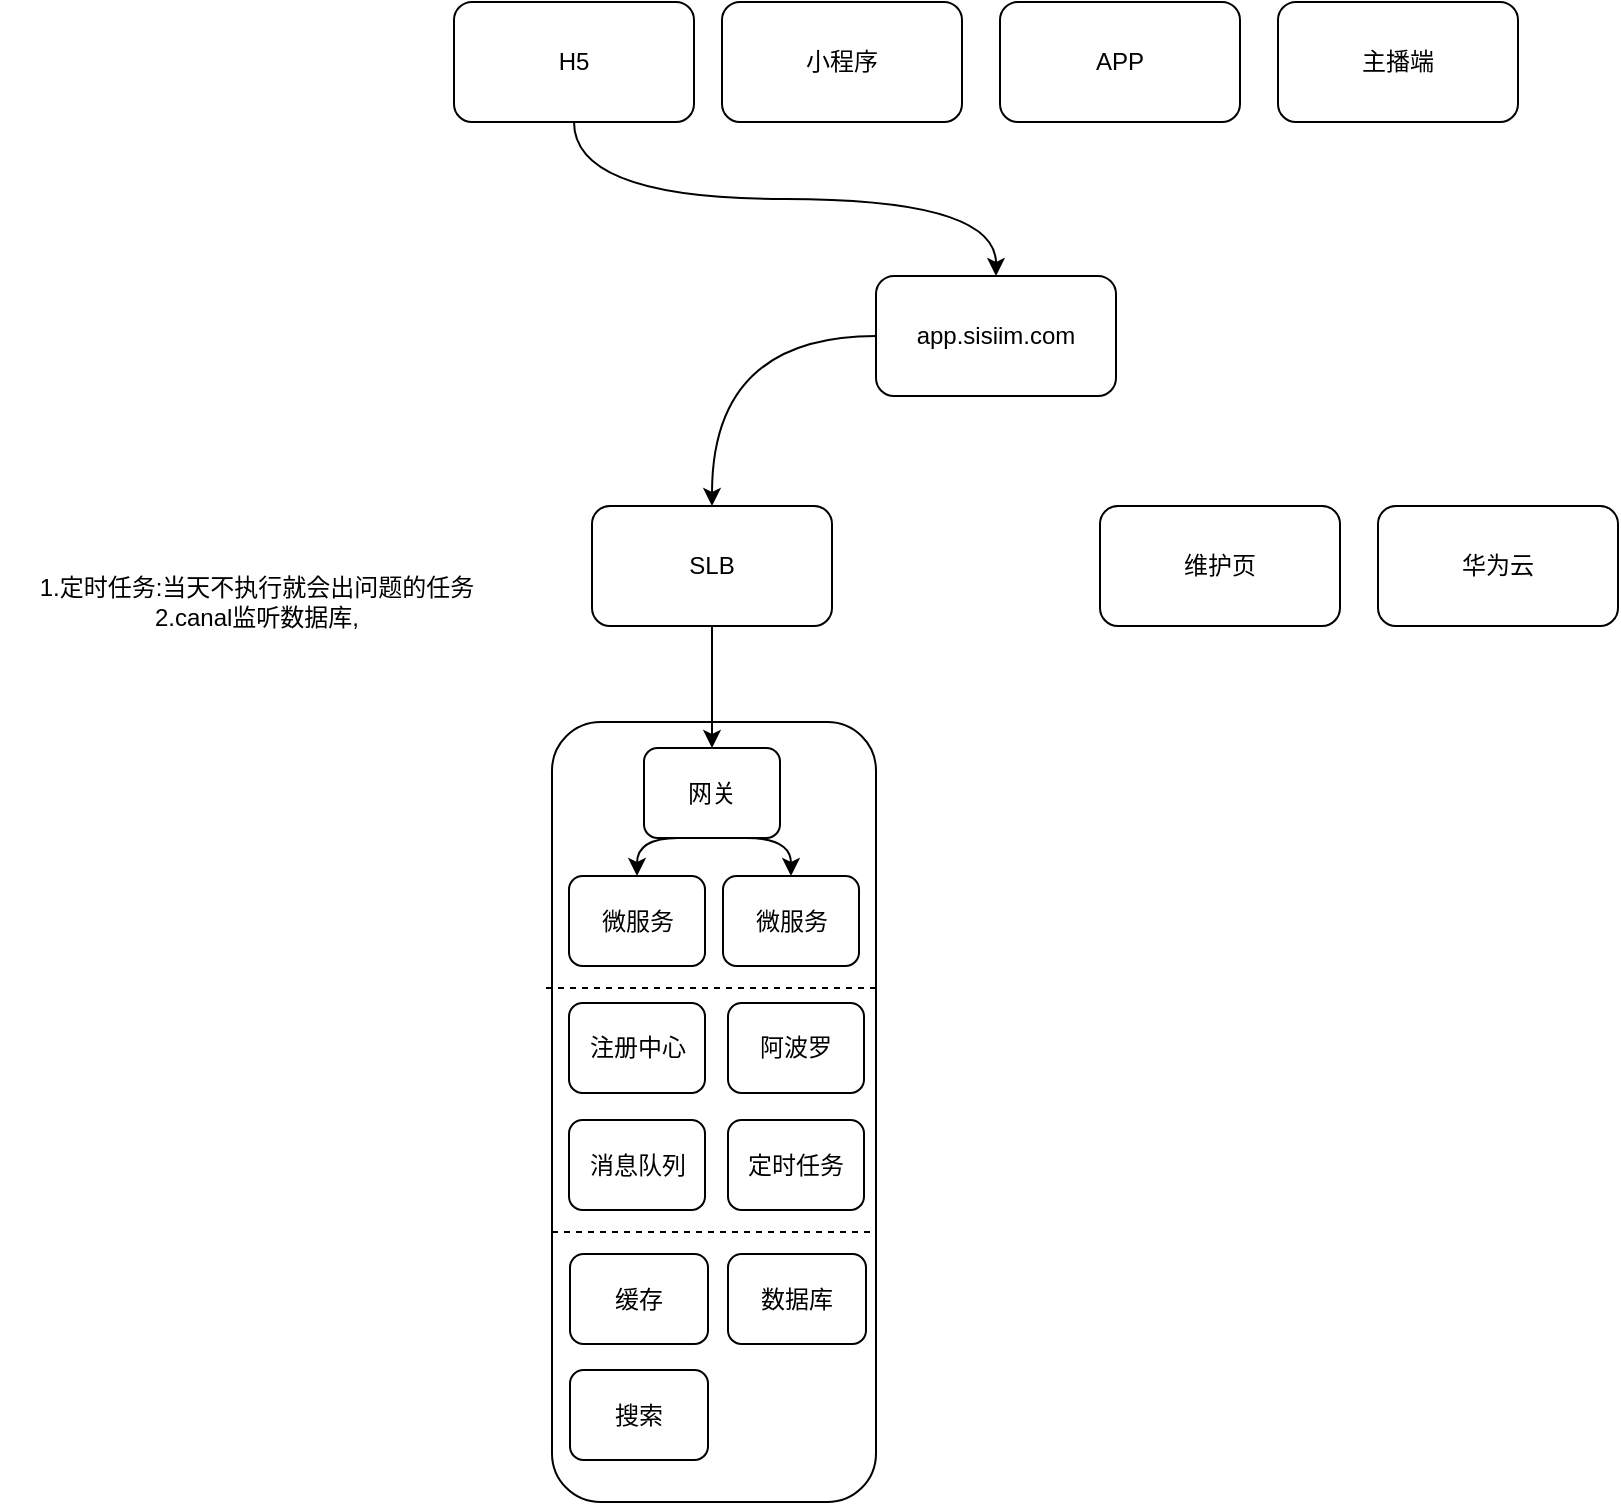 <mxfile version="14.1.8" type="github">
  <diagram id="KDqxreiP4ad8gOxXgdTT" name="第 1 页">
    <mxGraphModel dx="1773" dy="1739" grid="0" gridSize="10" guides="1" tooltips="1" connect="1" arrows="1" fold="1" page="1" pageScale="1" pageWidth="827" pageHeight="1169" math="0" shadow="0">
      <root>
        <mxCell id="0" />
        <mxCell id="1" parent="0" />
        <mxCell id="CtFvst-kLlxkVtz9HqXl-6" value="" style="rounded=1;whiteSpace=wrap;html=1;" vertex="1" parent="1">
          <mxGeometry x="19" y="300" width="162" height="390" as="geometry" />
        </mxCell>
        <mxCell id="CtFvst-kLlxkVtz9HqXl-5" style="edgeStyle=orthogonalEdgeStyle;orthogonalLoop=1;jettySize=auto;html=1;exitX=0;exitY=0.5;exitDx=0;exitDy=0;curved=1;" edge="1" parent="1" source="CtFvst-kLlxkVtz9HqXl-1" target="CtFvst-kLlxkVtz9HqXl-2">
          <mxGeometry relative="1" as="geometry" />
        </mxCell>
        <mxCell id="CtFvst-kLlxkVtz9HqXl-1" value="app.sisiim.com" style="rounded=1;whiteSpace=wrap;html=1;" vertex="1" parent="1">
          <mxGeometry x="181" y="77" width="120" height="60" as="geometry" />
        </mxCell>
        <mxCell id="CtFvst-kLlxkVtz9HqXl-21" style="edgeStyle=orthogonalEdgeStyle;curved=1;orthogonalLoop=1;jettySize=auto;html=1;exitX=0.5;exitY=1;exitDx=0;exitDy=0;" edge="1" parent="1" source="CtFvst-kLlxkVtz9HqXl-2" target="CtFvst-kLlxkVtz9HqXl-18">
          <mxGeometry relative="1" as="geometry" />
        </mxCell>
        <mxCell id="CtFvst-kLlxkVtz9HqXl-2" value="SLB" style="rounded=1;whiteSpace=wrap;html=1;" vertex="1" parent="1">
          <mxGeometry x="39" y="192" width="120" height="60" as="geometry" />
        </mxCell>
        <mxCell id="CtFvst-kLlxkVtz9HqXl-3" value="维护页" style="rounded=1;whiteSpace=wrap;html=1;" vertex="1" parent="1">
          <mxGeometry x="293" y="192" width="120" height="60" as="geometry" />
        </mxCell>
        <mxCell id="CtFvst-kLlxkVtz9HqXl-4" value="华为云" style="rounded=1;whiteSpace=wrap;html=1;" vertex="1" parent="1">
          <mxGeometry x="432" y="192" width="120" height="60" as="geometry" />
        </mxCell>
        <mxCell id="CtFvst-kLlxkVtz9HqXl-15" style="edgeStyle=orthogonalEdgeStyle;orthogonalLoop=1;jettySize=auto;html=1;exitX=0.5;exitY=1;exitDx=0;exitDy=0;curved=1;" edge="1" parent="1" source="CtFvst-kLlxkVtz9HqXl-10" target="CtFvst-kLlxkVtz9HqXl-1">
          <mxGeometry relative="1" as="geometry" />
        </mxCell>
        <mxCell id="CtFvst-kLlxkVtz9HqXl-10" value="H5" style="rounded=1;whiteSpace=wrap;html=1;" vertex="1" parent="1">
          <mxGeometry x="-30" y="-60" width="120" height="60" as="geometry" />
        </mxCell>
        <mxCell id="CtFvst-kLlxkVtz9HqXl-11" value="小程序" style="rounded=1;whiteSpace=wrap;html=1;" vertex="1" parent="1">
          <mxGeometry x="104" y="-60" width="120" height="60" as="geometry" />
        </mxCell>
        <mxCell id="CtFvst-kLlxkVtz9HqXl-12" value="APP" style="rounded=1;whiteSpace=wrap;html=1;" vertex="1" parent="1">
          <mxGeometry x="243" y="-60" width="120" height="60" as="geometry" />
        </mxCell>
        <mxCell id="CtFvst-kLlxkVtz9HqXl-13" value="主播端" style="rounded=1;whiteSpace=wrap;html=1;" vertex="1" parent="1">
          <mxGeometry x="382" y="-60" width="120" height="60" as="geometry" />
        </mxCell>
        <mxCell id="CtFvst-kLlxkVtz9HqXl-16" value="微服务" style="rounded=1;whiteSpace=wrap;html=1;" vertex="1" parent="1">
          <mxGeometry x="27.5" y="377" width="68" height="45" as="geometry" />
        </mxCell>
        <mxCell id="CtFvst-kLlxkVtz9HqXl-17" value="微服务" style="rounded=1;whiteSpace=wrap;html=1;" vertex="1" parent="1">
          <mxGeometry x="104.5" y="377" width="68" height="45" as="geometry" />
        </mxCell>
        <mxCell id="CtFvst-kLlxkVtz9HqXl-23" style="edgeStyle=orthogonalEdgeStyle;curved=1;orthogonalLoop=1;jettySize=auto;html=1;exitX=0.75;exitY=1;exitDx=0;exitDy=0;entryX=0.5;entryY=0;entryDx=0;entryDy=0;" edge="1" parent="1" source="CtFvst-kLlxkVtz9HqXl-18" target="CtFvst-kLlxkVtz9HqXl-17">
          <mxGeometry relative="1" as="geometry" />
        </mxCell>
        <mxCell id="CtFvst-kLlxkVtz9HqXl-25" style="edgeStyle=orthogonalEdgeStyle;curved=1;orthogonalLoop=1;jettySize=auto;html=1;exitX=0.25;exitY=1;exitDx=0;exitDy=0;entryX=0.5;entryY=0;entryDx=0;entryDy=0;" edge="1" parent="1" source="CtFvst-kLlxkVtz9HqXl-18" target="CtFvst-kLlxkVtz9HqXl-16">
          <mxGeometry relative="1" as="geometry" />
        </mxCell>
        <mxCell id="CtFvst-kLlxkVtz9HqXl-18" value="网关" style="rounded=1;whiteSpace=wrap;html=1;" vertex="1" parent="1">
          <mxGeometry x="65" y="313" width="68" height="45" as="geometry" />
        </mxCell>
        <mxCell id="CtFvst-kLlxkVtz9HqXl-26" value="" style="endArrow=none;dashed=1;html=1;" edge="1" parent="1">
          <mxGeometry width="50" height="50" relative="1" as="geometry">
            <mxPoint x="16" y="433" as="sourcePoint" />
            <mxPoint x="183" y="433" as="targetPoint" />
          </mxGeometry>
        </mxCell>
        <mxCell id="CtFvst-kLlxkVtz9HqXl-27" value="注册中心" style="rounded=1;whiteSpace=wrap;html=1;" vertex="1" parent="1">
          <mxGeometry x="27.5" y="440.5" width="68" height="45" as="geometry" />
        </mxCell>
        <mxCell id="CtFvst-kLlxkVtz9HqXl-28" value="阿波罗" style="rounded=1;whiteSpace=wrap;html=1;" vertex="1" parent="1">
          <mxGeometry x="107" y="440.5" width="68" height="45" as="geometry" />
        </mxCell>
        <mxCell id="CtFvst-kLlxkVtz9HqXl-29" value="消息队列" style="rounded=1;whiteSpace=wrap;html=1;" vertex="1" parent="1">
          <mxGeometry x="27.5" y="499" width="68" height="45" as="geometry" />
        </mxCell>
        <mxCell id="CtFvst-kLlxkVtz9HqXl-30" value="&lt;span&gt;定时任务&lt;/span&gt;" style="rounded=1;whiteSpace=wrap;html=1;" vertex="1" parent="1">
          <mxGeometry x="107" y="499" width="68" height="45" as="geometry" />
        </mxCell>
        <mxCell id="CtFvst-kLlxkVtz9HqXl-31" value="" style="endArrow=none;dashed=1;html=1;entryX=1;entryY=0.654;entryDx=0;entryDy=0;entryPerimeter=0;exitX=0;exitY=0.654;exitDx=0;exitDy=0;exitPerimeter=0;" edge="1" parent="1" source="CtFvst-kLlxkVtz9HqXl-6" target="CtFvst-kLlxkVtz9HqXl-6">
          <mxGeometry width="50" height="50" relative="1" as="geometry">
            <mxPoint x="19" y="597" as="sourcePoint" />
            <mxPoint x="69" y="547" as="targetPoint" />
          </mxGeometry>
        </mxCell>
        <mxCell id="CtFvst-kLlxkVtz9HqXl-32" value="1.定时任务:当天不执行就会出问题的任务&lt;br&gt;2.canal监听数据库," style="text;html=1;strokeColor=none;fillColor=none;align=center;verticalAlign=middle;whiteSpace=wrap;rounded=0;" vertex="1" parent="1">
          <mxGeometry x="-257" y="215" width="257" height="50" as="geometry" />
        </mxCell>
        <mxCell id="CtFvst-kLlxkVtz9HqXl-33" value="缓存" style="rounded=1;whiteSpace=wrap;html=1;" vertex="1" parent="1">
          <mxGeometry x="28" y="566" width="69" height="45" as="geometry" />
        </mxCell>
        <mxCell id="CtFvst-kLlxkVtz9HqXl-34" value="数据库" style="rounded=1;whiteSpace=wrap;html=1;" vertex="1" parent="1">
          <mxGeometry x="107" y="566" width="69" height="45" as="geometry" />
        </mxCell>
        <mxCell id="CtFvst-kLlxkVtz9HqXl-35" value="搜索" style="rounded=1;whiteSpace=wrap;html=1;" vertex="1" parent="1">
          <mxGeometry x="28" y="624" width="69" height="45" as="geometry" />
        </mxCell>
      </root>
    </mxGraphModel>
  </diagram>
</mxfile>

